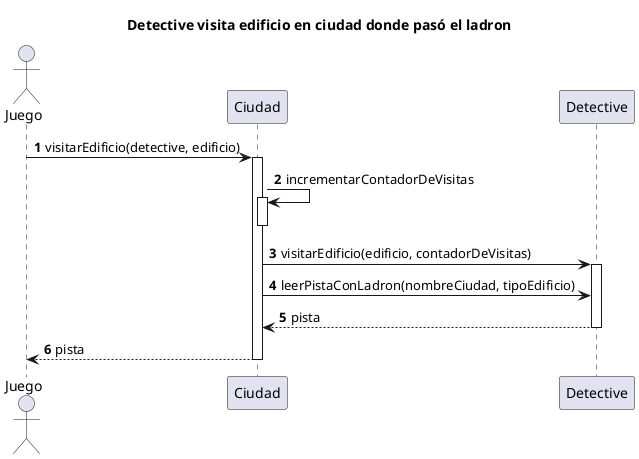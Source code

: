@startuml

autonumber

title Detective visita edificio en ciudad donde pasó el ladron
actor Juego

Juego -> Ciudad : visitarEdificio(detective, edificio)

activate Ciudad
Ciudad -> Ciudad : incrementarContadorDeVisitas
activate Ciudad
deactivate Ciudad

Ciudad -> Detective : visitarEdificio(edificio, contadorDeVisitas)
activate Detective
Ciudad -> Detective : leerPistaConLadron(nombreCiudad, tipoEdificio)

Ciudad <-- Detective : pista
deactivate Detective
Juego <-- Ciudad : pista

deactivate Ciudad

@enduml